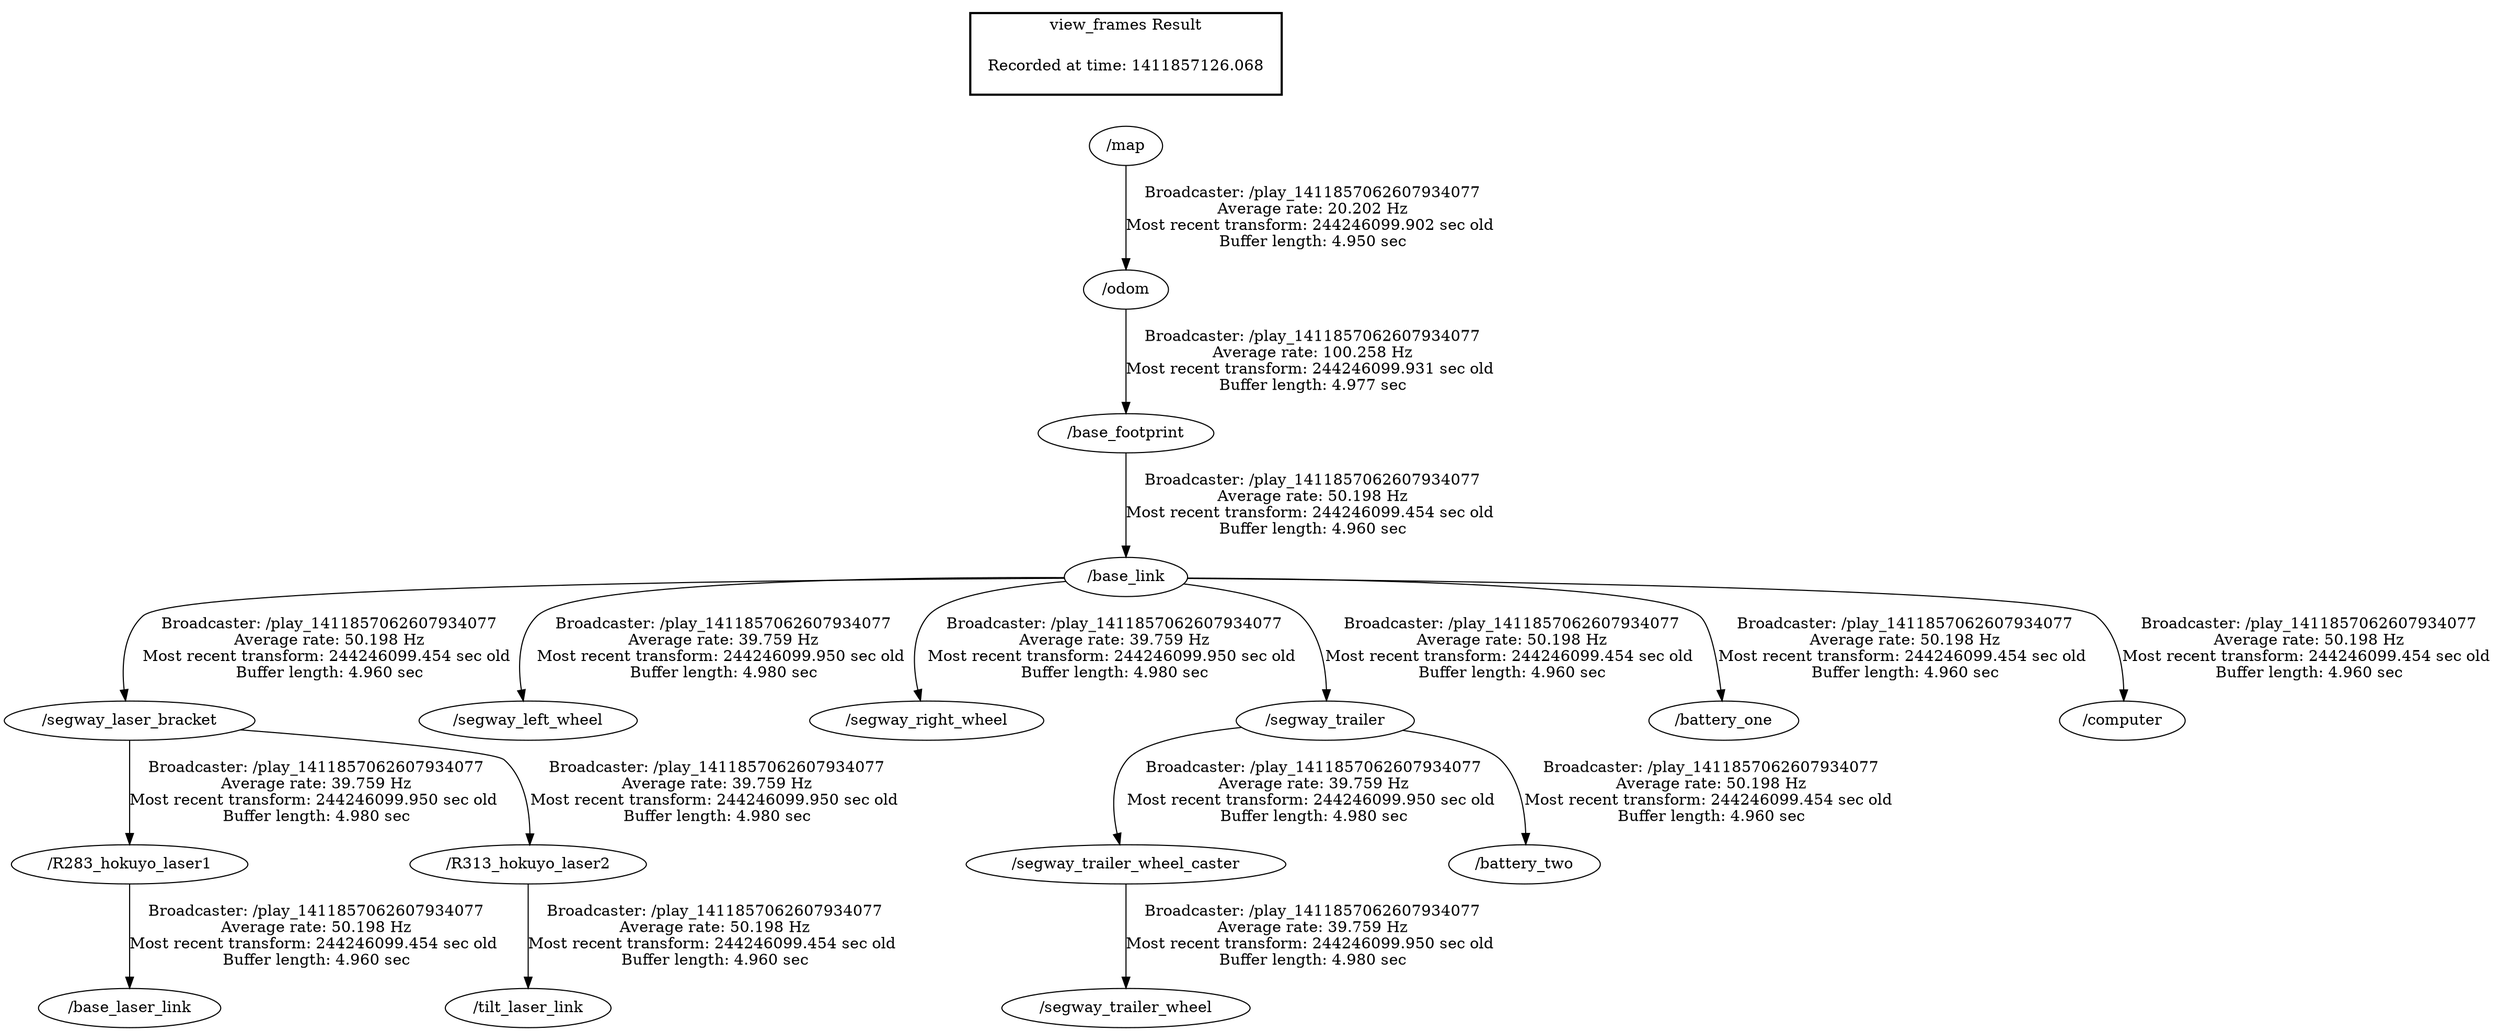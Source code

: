 digraph G {
"/odom" -> "/base_footprint"[label="Broadcaster: /play_1411857062607934077\nAverage rate: 100.258 Hz\nMost recent transform: 244246099.931 sec old \nBuffer length: 4.977 sec\n"];
"/map" -> "/odom"[label="Broadcaster: /play_1411857062607934077\nAverage rate: 20.202 Hz\nMost recent transform: 244246099.902 sec old \nBuffer length: 4.950 sec\n"];
"/segway_laser_bracket" -> "/R283_hokuyo_laser1"[label="Broadcaster: /play_1411857062607934077\nAverage rate: 39.759 Hz\nMost recent transform: 244246099.950 sec old \nBuffer length: 4.980 sec\n"];
"/base_link" -> "/segway_laser_bracket"[label="Broadcaster: /play_1411857062607934077\nAverage rate: 50.198 Hz\nMost recent transform: 244246099.454 sec old \nBuffer length: 4.960 sec\n"];
"/segway_laser_bracket" -> "/R313_hokuyo_laser2"[label="Broadcaster: /play_1411857062607934077\nAverage rate: 39.759 Hz\nMost recent transform: 244246099.950 sec old \nBuffer length: 4.980 sec\n"];
"/base_link" -> "/segway_left_wheel"[label="Broadcaster: /play_1411857062607934077\nAverage rate: 39.759 Hz\nMost recent transform: 244246099.950 sec old \nBuffer length: 4.980 sec\n"];
"/base_footprint" -> "/base_link"[label="Broadcaster: /play_1411857062607934077\nAverage rate: 50.198 Hz\nMost recent transform: 244246099.454 sec old \nBuffer length: 4.960 sec\n"];
"/base_link" -> "/segway_right_wheel"[label="Broadcaster: /play_1411857062607934077\nAverage rate: 39.759 Hz\nMost recent transform: 244246099.950 sec old \nBuffer length: 4.980 sec\n"];
"/segway_trailer" -> "/segway_trailer_wheel_caster"[label="Broadcaster: /play_1411857062607934077\nAverage rate: 39.759 Hz\nMost recent transform: 244246099.950 sec old \nBuffer length: 4.980 sec\n"];
"/base_link" -> "/segway_trailer"[label="Broadcaster: /play_1411857062607934077\nAverage rate: 50.198 Hz\nMost recent transform: 244246099.454 sec old \nBuffer length: 4.960 sec\n"];
"/segway_trailer_wheel_caster" -> "/segway_trailer_wheel"[label="Broadcaster: /play_1411857062607934077\nAverage rate: 39.759 Hz\nMost recent transform: 244246099.950 sec old \nBuffer length: 4.980 sec\n"];
"/R283_hokuyo_laser1" -> "/base_laser_link"[label="Broadcaster: /play_1411857062607934077\nAverage rate: 50.198 Hz\nMost recent transform: 244246099.454 sec old \nBuffer length: 4.960 sec\n"];
"/base_link" -> "/battery_one"[label="Broadcaster: /play_1411857062607934077\nAverage rate: 50.198 Hz\nMost recent transform: 244246099.454 sec old \nBuffer length: 4.960 sec\n"];
"/segway_trailer" -> "/battery_two"[label="Broadcaster: /play_1411857062607934077\nAverage rate: 50.198 Hz\nMost recent transform: 244246099.454 sec old \nBuffer length: 4.960 sec\n"];
"/base_link" -> "/computer"[label="Broadcaster: /play_1411857062607934077\nAverage rate: 50.198 Hz\nMost recent transform: 244246099.454 sec old \nBuffer length: 4.960 sec\n"];
"/R313_hokuyo_laser2" -> "/tilt_laser_link"[label="Broadcaster: /play_1411857062607934077\nAverage rate: 50.198 Hz\nMost recent transform: 244246099.454 sec old \nBuffer length: 4.960 sec\n"];
edge [style=invis];
 subgraph cluster_legend { style=bold; color=black; label ="view_frames Result";
"Recorded at time: 1411857126.068"[ shape=plaintext ] ;
 }->"/map";
}